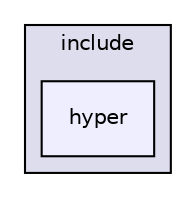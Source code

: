 digraph "include/hyper" {
  compound=true
  node [ fontsize="10", fontname="Helvetica"];
  edge [ labelfontsize="10", labelfontname="Helvetica"];
  subgraph clusterdir_d44c64559bbebec7f509842c48db8b23 {
    graph [ bgcolor="#ddddee", pencolor="black", label="include" fontname="Helvetica", fontsize="10", URL="dir_d44c64559bbebec7f509842c48db8b23.html"]
  dir_7e2309b68f2457fb03d6400dad1ecace [shape=box, label="hyper", style="filled", fillcolor="#eeeeff", pencolor="black", URL="dir_7e2309b68f2457fb03d6400dad1ecace.html"];
  }
}
